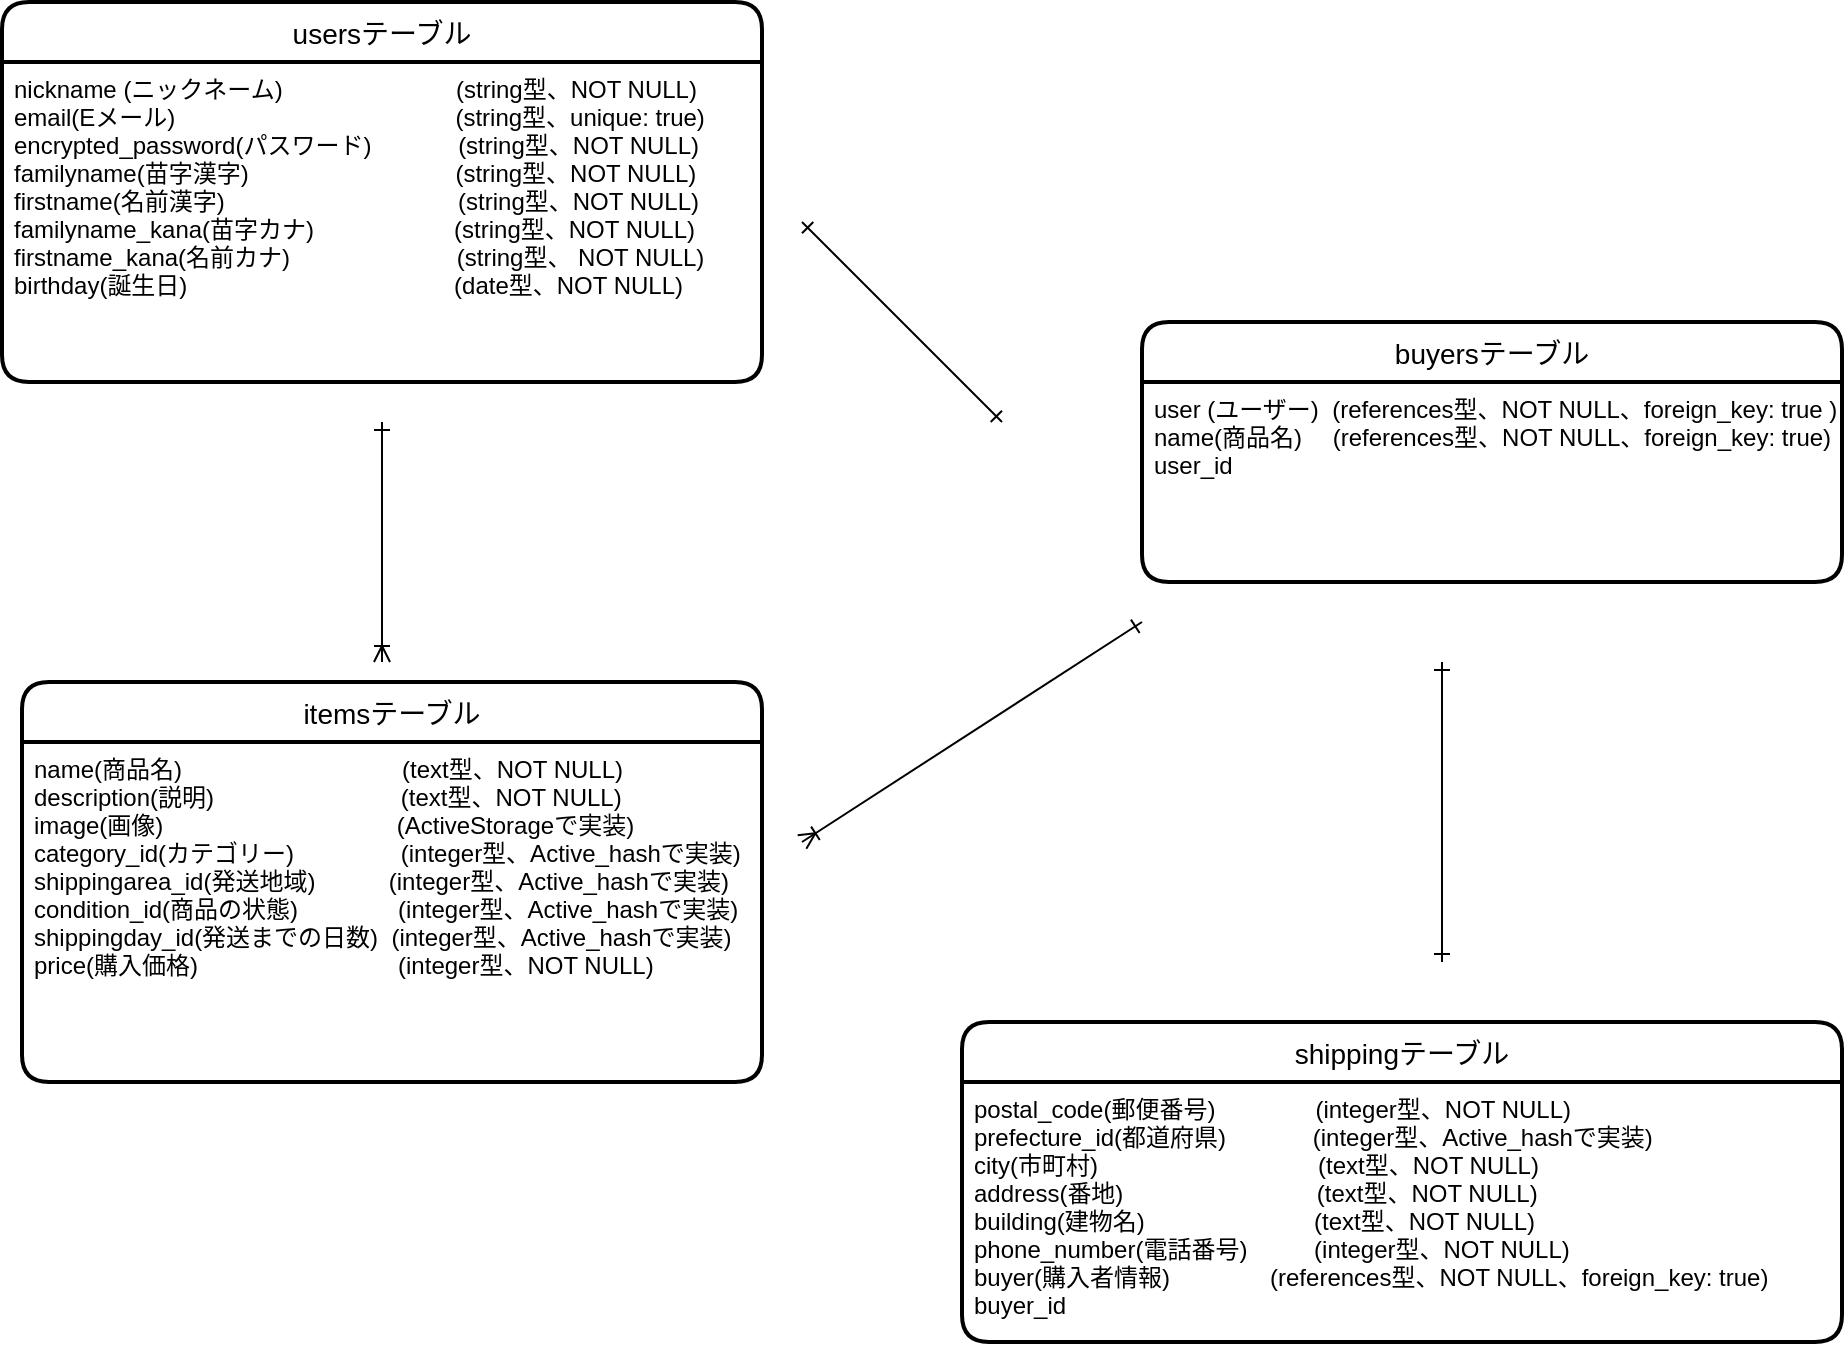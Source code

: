 <mxfile version="14.2.4" type="embed">
    <diagram id="60UPEPc2DFj4A5JT7lhN" name="ページ1">
        <mxGraphModel dx="1074" dy="706" grid="1" gridSize="10" guides="1" tooltips="1" connect="1" arrows="1" fold="1" page="1" pageScale="1" pageWidth="850" pageHeight="1100" math="0" shadow="0">
            <root>
                <mxCell id="0"/>
                <mxCell id="1" parent="0"/>
                <mxCell id="18" value="usersテーブル" style="swimlane;childLayout=stackLayout;horizontal=1;startSize=30;horizontalStack=0;rounded=1;fontSize=14;fontStyle=0;strokeWidth=2;resizeParent=0;resizeLast=1;shadow=0;dashed=0;align=center;" vertex="1" parent="1">
                    <mxGeometry x="40" y="10" width="380" height="190" as="geometry"/>
                </mxCell>
                <mxCell id="19" value="nickname (ニックネーム)                          (string型、NOT NULL)&#10;email(Eメール)                                          (string型、unique: true)&#10;encrypted_password(パスワード)             (string型、NOT NULL)&#10;familyname(苗字漢字)                               (string型、NOT NULL)&#10;firstname(名前漢字)                                   (string型、NOT NULL)&#10;familyname_kana(苗字カナ)                     (string型、NOT NULL)&#10;firstname_kana(名前カナ)                         (string型、 NOT NULL)&#10;birthday(誕生日)                                        (date型、NOT NULL)&#10;" style="align=left;strokeColor=none;fillColor=none;spacingLeft=4;fontSize=12;verticalAlign=top;resizable=0;rotatable=0;part=1;" vertex="1" parent="18">
                    <mxGeometry y="30" width="380" height="160" as="geometry"/>
                </mxCell>
                <mxCell id="22" value="itemsテーブル" style="swimlane;childLayout=stackLayout;horizontal=1;startSize=30;horizontalStack=0;rounded=1;fontSize=14;fontStyle=0;strokeWidth=2;resizeParent=0;resizeLast=1;shadow=0;dashed=0;align=center;" vertex="1" parent="1">
                    <mxGeometry x="50" y="350" width="370" height="200" as="geometry"/>
                </mxCell>
                <mxCell id="23" value="name(商品名)                                 (text型、NOT NULL)&#10;description(説明)                            (text型、NOT NULL)&#10;image(画像)                                   (ActiveStorageで実装) &#10;category_id(カテゴリー)                (integer型、Active_hashで実装)&#10;shippingarea_id(発送地域)           (integer型、Active_hashで実装)&#10;condition_id(商品の状態)               (integer型、Active_hashで実装)&#10;shippingday_id(発送までの日数)  (integer型、Active_hashで実装)&#10;price(購入価格)                              (integer型、NOT NULL)&#10;&#10;" style="align=left;strokeColor=none;fillColor=none;spacingLeft=4;fontSize=12;verticalAlign=top;resizable=0;rotatable=0;part=1;" vertex="1" parent="22">
                    <mxGeometry y="30" width="370" height="170" as="geometry"/>
                </mxCell>
                <mxCell id="24" value="shippingテーブル" style="swimlane;childLayout=stackLayout;horizontal=1;startSize=30;horizontalStack=0;rounded=1;fontSize=14;fontStyle=0;strokeWidth=2;resizeParent=0;resizeLast=1;shadow=0;dashed=0;align=center;" vertex="1" parent="1">
                    <mxGeometry x="520" y="520" width="440" height="160" as="geometry"/>
                </mxCell>
                <mxCell id="25" value="postal_code(郵便番号)               (integer型、NOT NULL)&#10;prefecture_id(都道府県)             (integer型、Active_hashで実装)&#10;city(市町村)                                 (text型、NOT NULL)&#10;address(番地)                             (text型、NOT NULL)&#10;building(建物名)          　　　　 (text型、NOT NULL)&#10;phone_number(電話番号)          (integer型、NOT NULL)&#10;buyer(購入者情報)               (references型、NOT NULL、foreign_key: true)&#10;buyer_id&#10;" style="align=left;strokeColor=none;fillColor=none;spacingLeft=4;fontSize=12;verticalAlign=top;resizable=0;rotatable=0;part=1;" vertex="1" parent="24">
                    <mxGeometry y="30" width="440" height="130" as="geometry"/>
                </mxCell>
                <mxCell id="51" style="edgeStyle=none;rounded=0;orthogonalLoop=1;jettySize=auto;html=1;startArrow=ERone;startFill=0;endArrow=ERone;endFill=0;" edge="1" parent="1">
                    <mxGeometry relative="1" as="geometry">
                        <mxPoint x="760" y="490" as="targetPoint"/>
                        <mxPoint x="760" y="340" as="sourcePoint"/>
                    </mxGeometry>
                </mxCell>
                <mxCell id="39" value="buyersテーブル" style="swimlane;childLayout=stackLayout;horizontal=1;startSize=30;horizontalStack=0;rounded=1;fontSize=14;fontStyle=0;strokeWidth=2;resizeParent=0;resizeLast=1;shadow=0;dashed=0;align=center;" vertex="1" parent="1">
                    <mxGeometry x="610" y="170" width="350" height="130" as="geometry"/>
                </mxCell>
                <mxCell id="40" value="user (ユーザー)  (references型、NOT NULL、foreign_key: true )&#10;name(商品名)　 (references型、NOT NULL、foreign_key: true)&#10;user_id&#10;" style="align=left;strokeColor=none;fillColor=none;spacingLeft=4;fontSize=12;verticalAlign=top;resizable=0;rotatable=0;part=1;" vertex="1" parent="39">
                    <mxGeometry y="30" width="350" height="100" as="geometry"/>
                </mxCell>
                <mxCell id="43" style="edgeStyle=orthogonalEdgeStyle;rounded=0;orthogonalLoop=1;jettySize=auto;html=1;endArrow=ERoneToMany;endFill=0;startArrow=ERone;startFill=0;" edge="1" parent="1">
                    <mxGeometry relative="1" as="geometry">
                        <mxPoint x="230" y="340" as="targetPoint"/>
                        <mxPoint x="230" y="220" as="sourcePoint"/>
                    </mxGeometry>
                </mxCell>
                <mxCell id="52" style="edgeStyle=none;rounded=0;orthogonalLoop=1;jettySize=auto;html=1;startArrow=ERoneToMany;startFill=0;endArrow=ERone;endFill=0;" edge="1" parent="1">
                    <mxGeometry relative="1" as="geometry">
                        <mxPoint x="610" y="320" as="targetPoint"/>
                        <mxPoint x="440" y="430" as="sourcePoint"/>
                    </mxGeometry>
                </mxCell>
                <mxCell id="53" style="rounded=0;orthogonalLoop=1;jettySize=auto;html=1;startArrow=ERone;startFill=0;endArrow=ERone;endFill=0;" edge="1" parent="1">
                    <mxGeometry relative="1" as="geometry">
                        <mxPoint x="440" y="120" as="targetPoint"/>
                        <mxPoint x="540" y="220" as="sourcePoint"/>
                    </mxGeometry>
                </mxCell>
            </root>
        </mxGraphModel>
    </diagram>
</mxfile>